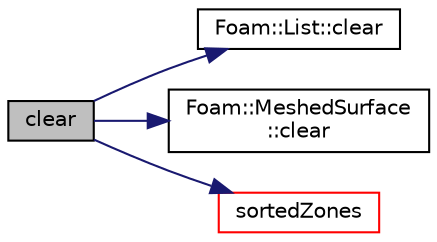 digraph "clear"
{
  bgcolor="transparent";
  edge [fontname="Helvetica",fontsize="10",labelfontname="Helvetica",labelfontsize="10"];
  node [fontname="Helvetica",fontsize="10",shape=record];
  rankdir="LR";
  Node2520 [label="clear",height=0.2,width=0.4,color="black", fillcolor="grey75", style="filled", fontcolor="black"];
  Node2520 -> Node2521 [color="midnightblue",fontsize="10",style="solid",fontname="Helvetica"];
  Node2521 [label="Foam::List::clear",height=0.2,width=0.4,color="black",URL="$a26833.html#ac8bb3912a3ce86b15842e79d0b421204",tooltip="Clear the list, i.e. set size to zero. "];
  Node2520 -> Node2522 [color="midnightblue",fontsize="10",style="solid",fontname="Helvetica"];
  Node2522 [label="Foam::MeshedSurface\l::clear",height=0.2,width=0.4,color="black",URL="$a30833.html#ac8bb3912a3ce86b15842e79d0b421204",tooltip="Clear all storage. "];
  Node2520 -> Node2523 [color="midnightblue",fontsize="10",style="solid",fontname="Helvetica"];
  Node2523 [label="sortedZones",height=0.2,width=0.4,color="red",URL="$a30841.html#a3ef52fedf8e3a917988a6f58d5fc3273",tooltip="Sort faces according to zoneIds. "];
}
